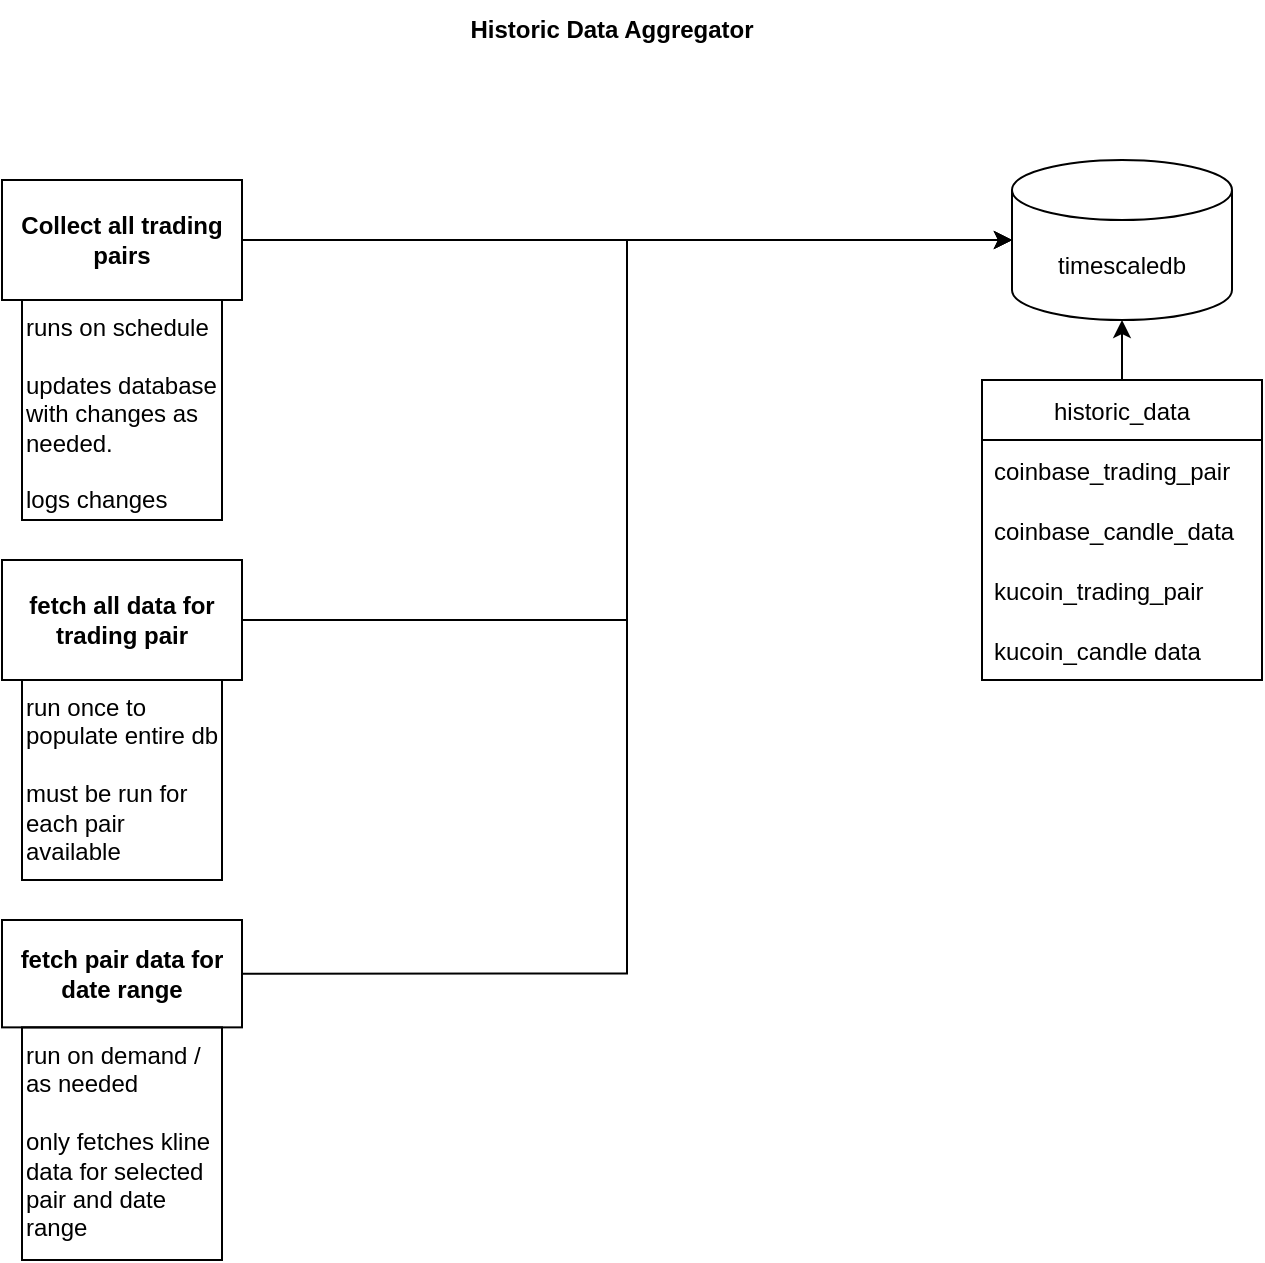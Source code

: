<mxfile version="18.1.2" type="device"><diagram id="KIThO04Ezd66M2vcovDV" name="Page-1"><mxGraphModel dx="1426" dy="773" grid="1" gridSize="10" guides="1" tooltips="1" connect="1" arrows="1" fold="1" page="1" pageScale="1" pageWidth="850" pageHeight="1100" math="0" shadow="0"><root><mxCell id="0"/><mxCell id="1" parent="0"/><mxCell id="mqs3oAkP9B7uDN3J2txx-1" value="Historic Data Aggregator" style="text;html=1;strokeColor=none;fillColor=none;align=center;verticalAlign=middle;whiteSpace=wrap;rounded=0;fontStyle=1" vertex="1" parent="1"><mxGeometry x="315" y="50" width="220" height="30" as="geometry"/></mxCell><mxCell id="mqs3oAkP9B7uDN3J2txx-20" style="edgeStyle=orthogonalEdgeStyle;rounded=0;orthogonalLoop=1;jettySize=auto;html=1;exitX=1;exitY=0.5;exitDx=0;exitDy=0;entryX=0;entryY=0.5;entryDx=0;entryDy=0;entryPerimeter=0;" edge="1" parent="1" source="mqs3oAkP9B7uDN3J2txx-3" target="mqs3oAkP9B7uDN3J2txx-4"><mxGeometry relative="1" as="geometry"/></mxCell><mxCell id="mqs3oAkP9B7uDN3J2txx-4" value="timescaledb" style="shape=cylinder3;whiteSpace=wrap;html=1;boundedLbl=1;backgroundOutline=1;size=15;" vertex="1" parent="1"><mxGeometry x="625" y="130" width="110" height="80" as="geometry"/></mxCell><mxCell id="mqs3oAkP9B7uDN3J2txx-19" value="" style="edgeStyle=orthogonalEdgeStyle;rounded=0;orthogonalLoop=1;jettySize=auto;html=1;" edge="1" parent="1" source="mqs3oAkP9B7uDN3J2txx-13" target="mqs3oAkP9B7uDN3J2txx-4"><mxGeometry relative="1" as="geometry"/></mxCell><mxCell id="mqs3oAkP9B7uDN3J2txx-13" value="historic_data" style="swimlane;fontStyle=0;childLayout=stackLayout;horizontal=1;startSize=30;horizontalStack=0;resizeParent=1;resizeParentMax=0;resizeLast=0;collapsible=1;marginBottom=0;" vertex="1" parent="1"><mxGeometry x="610" y="240" width="140" height="150" as="geometry"/></mxCell><mxCell id="mqs3oAkP9B7uDN3J2txx-14" value="coinbase_trading_pair" style="text;strokeColor=none;fillColor=none;align=left;verticalAlign=middle;spacingLeft=4;spacingRight=4;overflow=hidden;points=[[0,0.5],[1,0.5]];portConstraint=eastwest;rotatable=0;" vertex="1" parent="mqs3oAkP9B7uDN3J2txx-13"><mxGeometry y="30" width="140" height="30" as="geometry"/></mxCell><mxCell id="mqs3oAkP9B7uDN3J2txx-15" value="coinbase_candle_data" style="text;strokeColor=none;fillColor=none;align=left;verticalAlign=middle;spacingLeft=4;spacingRight=4;overflow=hidden;points=[[0,0.5],[1,0.5]];portConstraint=eastwest;rotatable=0;" vertex="1" parent="mqs3oAkP9B7uDN3J2txx-13"><mxGeometry y="60" width="140" height="30" as="geometry"/></mxCell><mxCell id="mqs3oAkP9B7uDN3J2txx-16" value="kucoin_trading_pair" style="text;strokeColor=none;fillColor=none;align=left;verticalAlign=middle;spacingLeft=4;spacingRight=4;overflow=hidden;points=[[0,0.5],[1,0.5]];portConstraint=eastwest;rotatable=0;" vertex="1" parent="mqs3oAkP9B7uDN3J2txx-13"><mxGeometry y="90" width="140" height="30" as="geometry"/></mxCell><mxCell id="mqs3oAkP9B7uDN3J2txx-17" value="kucoin_candle data" style="text;strokeColor=none;fillColor=none;align=left;verticalAlign=middle;spacingLeft=4;spacingRight=4;overflow=hidden;points=[[0,0.5],[1,0.5]];portConstraint=eastwest;rotatable=0;" vertex="1" parent="mqs3oAkP9B7uDN3J2txx-13"><mxGeometry y="120" width="140" height="30" as="geometry"/></mxCell><mxCell id="mqs3oAkP9B7uDN3J2txx-22" value="" style="group" vertex="1" connectable="0" parent="1"><mxGeometry x="120" y="140" width="120" height="190" as="geometry"/></mxCell><mxCell id="mqs3oAkP9B7uDN3J2txx-3" value="Collect all trading pairs" style="rounded=0;whiteSpace=wrap;html=1;fontStyle=1" vertex="1" parent="mqs3oAkP9B7uDN3J2txx-22"><mxGeometry width="120" height="60" as="geometry"/></mxCell><mxCell id="mqs3oAkP9B7uDN3J2txx-21" value="runs on schedule&lt;br&gt;&lt;br&gt;updates database&lt;br&gt;with changes as needed.&lt;br&gt;&lt;br&gt;logs changes" style="text;html=1;strokeColor=default;fillColor=none;align=left;verticalAlign=top;whiteSpace=wrap;rounded=0;" vertex="1" parent="mqs3oAkP9B7uDN3J2txx-22"><mxGeometry x="10" y="60" width="100" height="110" as="geometry"/></mxCell><mxCell id="mqs3oAkP9B7uDN3J2txx-23" value="" style="group" vertex="1" connectable="0" parent="1"><mxGeometry x="120" y="350" width="120" height="190" as="geometry"/></mxCell><mxCell id="mqs3oAkP9B7uDN3J2txx-24" value="fetch all data for&lt;br&gt;trading pair" style="rounded=0;whiteSpace=wrap;html=1;fontStyle=1" vertex="1" parent="mqs3oAkP9B7uDN3J2txx-23"><mxGeometry y="-20" width="120" height="60" as="geometry"/></mxCell><mxCell id="mqs3oAkP9B7uDN3J2txx-25" value="run once to populate entire db&lt;br&gt;&lt;br&gt;must be run for each pair available" style="text;html=1;strokeColor=default;fillColor=none;align=left;verticalAlign=top;whiteSpace=wrap;rounded=0;" vertex="1" parent="mqs3oAkP9B7uDN3J2txx-23"><mxGeometry x="10" y="40" width="100" height="100" as="geometry"/></mxCell><mxCell id="mqs3oAkP9B7uDN3J2txx-26" style="edgeStyle=orthogonalEdgeStyle;rounded=0;orthogonalLoop=1;jettySize=auto;html=1;exitX=1;exitY=0.5;exitDx=0;exitDy=0;entryX=0;entryY=0.5;entryDx=0;entryDy=0;entryPerimeter=0;" edge="1" parent="1" source="mqs3oAkP9B7uDN3J2txx-24" target="mqs3oAkP9B7uDN3J2txx-4"><mxGeometry relative="1" as="geometry"/></mxCell><mxCell id="mqs3oAkP9B7uDN3J2txx-27" value="" style="group" vertex="1" connectable="0" parent="1"><mxGeometry x="120" y="510" width="120" height="170" as="geometry"/></mxCell><mxCell id="mqs3oAkP9B7uDN3J2txx-28" value="fetch pair data for date range" style="rounded=0;whiteSpace=wrap;html=1;fontStyle=1" vertex="1" parent="mqs3oAkP9B7uDN3J2txx-27"><mxGeometry width="120" height="53.684" as="geometry"/></mxCell><mxCell id="mqs3oAkP9B7uDN3J2txx-29" value="run on demand / as needed&lt;br&gt;&lt;br&gt;only fetches kline data for selected pair and date range" style="text;html=1;strokeColor=default;fillColor=none;align=left;verticalAlign=top;whiteSpace=wrap;rounded=0;" vertex="1" parent="mqs3oAkP9B7uDN3J2txx-27"><mxGeometry x="10" y="53.684" width="100" height="116.316" as="geometry"/></mxCell><mxCell id="mqs3oAkP9B7uDN3J2txx-30" style="edgeStyle=orthogonalEdgeStyle;rounded=0;orthogonalLoop=1;jettySize=auto;html=1;exitX=1;exitY=0.5;exitDx=0;exitDy=0;entryX=0;entryY=0.5;entryDx=0;entryDy=0;entryPerimeter=0;" edge="1" parent="1" source="mqs3oAkP9B7uDN3J2txx-28" target="mqs3oAkP9B7uDN3J2txx-4"><mxGeometry relative="1" as="geometry"/></mxCell></root></mxGraphModel></diagram></mxfile>
